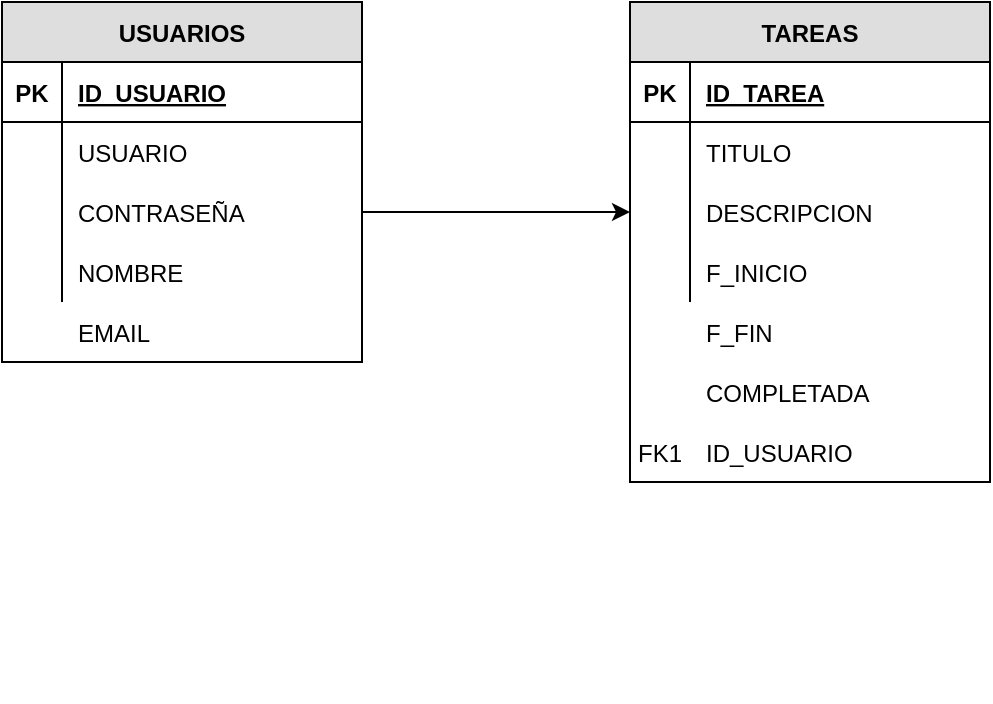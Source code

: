 <mxfile version="15.4.0" type="device"><diagram id="2tHCMX2k4iXWkyPqkV9n" name="AGKAN"><mxGraphModel dx="1072" dy="792" grid="1" gridSize="10" guides="1" tooltips="1" connect="1" arrows="1" fold="1" page="1" pageScale="1" pageWidth="827" pageHeight="1169" math="0" shadow="0"><root><mxCell id="0"/><mxCell id="1" parent="0"/><mxCell id="DmEqzcWNhaLBJRSTuJVh-18" value="" style="group" parent="1" vertex="1" connectable="0"><mxGeometry x="100" y="120" width="180" height="350" as="geometry"/></mxCell><mxCell id="DmEqzcWNhaLBJRSTuJVh-1" value="USUARIOS" style="shape=table;startSize=30;container=1;collapsible=1;childLayout=tableLayout;fixedRows=1;rowLines=0;fontStyle=1;align=center;resizeLast=1;labelBackgroundColor=none;fillColor=#DEDEDE;" parent="DmEqzcWNhaLBJRSTuJVh-18" vertex="1"><mxGeometry width="180" height="180" as="geometry"/></mxCell><mxCell id="DmEqzcWNhaLBJRSTuJVh-2" value="" style="shape=partialRectangle;collapsible=0;dropTarget=0;pointerEvents=0;fillColor=none;top=0;left=0;bottom=1;right=0;points=[[0,0.5],[1,0.5]];portConstraint=eastwest;" parent="DmEqzcWNhaLBJRSTuJVh-1" vertex="1"><mxGeometry y="30" width="180" height="30" as="geometry"/></mxCell><mxCell id="DmEqzcWNhaLBJRSTuJVh-3" value="PK" style="shape=partialRectangle;connectable=0;fillColor=none;top=0;left=0;bottom=0;right=0;fontStyle=1;overflow=hidden;" parent="DmEqzcWNhaLBJRSTuJVh-2" vertex="1"><mxGeometry width="30" height="30" as="geometry"><mxRectangle width="30" height="30" as="alternateBounds"/></mxGeometry></mxCell><mxCell id="DmEqzcWNhaLBJRSTuJVh-4" value="ID_USUARIO" style="shape=partialRectangle;connectable=0;fillColor=none;top=0;left=0;bottom=0;right=0;align=left;spacingLeft=6;fontStyle=5;overflow=hidden;" parent="DmEqzcWNhaLBJRSTuJVh-2" vertex="1"><mxGeometry x="30" width="150" height="30" as="geometry"><mxRectangle width="150" height="30" as="alternateBounds"/></mxGeometry></mxCell><mxCell id="DmEqzcWNhaLBJRSTuJVh-5" value="" style="shape=partialRectangle;collapsible=0;dropTarget=0;pointerEvents=0;fillColor=none;top=0;left=0;bottom=0;right=0;points=[[0,0.5],[1,0.5]];portConstraint=eastwest;" parent="DmEqzcWNhaLBJRSTuJVh-1" vertex="1"><mxGeometry y="60" width="180" height="30" as="geometry"/></mxCell><mxCell id="DmEqzcWNhaLBJRSTuJVh-6" value="" style="shape=partialRectangle;connectable=0;fillColor=none;top=0;left=0;bottom=0;right=0;editable=1;overflow=hidden;" parent="DmEqzcWNhaLBJRSTuJVh-5" vertex="1"><mxGeometry width="30" height="30" as="geometry"><mxRectangle width="30" height="30" as="alternateBounds"/></mxGeometry></mxCell><mxCell id="DmEqzcWNhaLBJRSTuJVh-7" value="USUARIO" style="shape=partialRectangle;connectable=0;fillColor=none;top=0;left=0;bottom=0;right=0;align=left;spacingLeft=6;overflow=hidden;" parent="DmEqzcWNhaLBJRSTuJVh-5" vertex="1"><mxGeometry x="30" width="150" height="30" as="geometry"><mxRectangle width="150" height="30" as="alternateBounds"/></mxGeometry></mxCell><mxCell id="DmEqzcWNhaLBJRSTuJVh-8" value="" style="shape=partialRectangle;collapsible=0;dropTarget=0;pointerEvents=0;fillColor=none;top=0;left=0;bottom=0;right=0;points=[[0,0.5],[1,0.5]];portConstraint=eastwest;" parent="DmEqzcWNhaLBJRSTuJVh-1" vertex="1"><mxGeometry y="90" width="180" height="30" as="geometry"/></mxCell><mxCell id="DmEqzcWNhaLBJRSTuJVh-9" value="" style="shape=partialRectangle;connectable=0;fillColor=none;top=0;left=0;bottom=0;right=0;editable=1;overflow=hidden;" parent="DmEqzcWNhaLBJRSTuJVh-8" vertex="1"><mxGeometry width="30" height="30" as="geometry"><mxRectangle width="30" height="30" as="alternateBounds"/></mxGeometry></mxCell><mxCell id="DmEqzcWNhaLBJRSTuJVh-10" value="CONTRASEÑA" style="shape=partialRectangle;connectable=0;fillColor=none;top=0;left=0;bottom=0;right=0;align=left;spacingLeft=6;overflow=hidden;" parent="DmEqzcWNhaLBJRSTuJVh-8" vertex="1"><mxGeometry x="30" width="150" height="30" as="geometry"><mxRectangle width="150" height="30" as="alternateBounds"/></mxGeometry></mxCell><mxCell id="DmEqzcWNhaLBJRSTuJVh-11" value="" style="shape=partialRectangle;collapsible=0;dropTarget=0;pointerEvents=0;fillColor=none;top=0;left=0;bottom=0;right=0;points=[[0,0.5],[1,0.5]];portConstraint=eastwest;" parent="DmEqzcWNhaLBJRSTuJVh-1" vertex="1"><mxGeometry y="120" width="180" height="30" as="geometry"/></mxCell><mxCell id="DmEqzcWNhaLBJRSTuJVh-12" value="" style="shape=partialRectangle;connectable=0;fillColor=none;top=0;left=0;bottom=0;right=0;editable=1;overflow=hidden;" parent="DmEqzcWNhaLBJRSTuJVh-11" vertex="1"><mxGeometry width="30" height="30" as="geometry"><mxRectangle width="30" height="30" as="alternateBounds"/></mxGeometry></mxCell><mxCell id="DmEqzcWNhaLBJRSTuJVh-13" value="NOMBRE" style="shape=partialRectangle;connectable=0;fillColor=none;top=0;left=0;bottom=0;right=0;align=left;spacingLeft=6;overflow=hidden;" parent="DmEqzcWNhaLBJRSTuJVh-11" vertex="1"><mxGeometry x="30" width="150" height="30" as="geometry"><mxRectangle width="150" height="30" as="alternateBounds"/></mxGeometry></mxCell><mxCell id="DmEqzcWNhaLBJRSTuJVh-16" value="EMAIL" style="shape=partialRectangle;connectable=0;fillColor=none;top=0;left=0;bottom=0;right=0;align=left;spacingLeft=6;overflow=hidden;" parent="DmEqzcWNhaLBJRSTuJVh-18" vertex="1"><mxGeometry x="30" y="150" width="150" height="30" as="geometry"><mxRectangle width="150" height="30" as="alternateBounds"/></mxGeometry></mxCell><mxCell id="2jnT9raSsiOlbDvxEyMM-5" style="edgeStyle=orthogonalEdgeStyle;rounded=0;orthogonalLoop=1;jettySize=auto;html=1;entryX=0;entryY=0.5;entryDx=0;entryDy=0;fontColor=#FFFFFF;exitX=1;exitY=0.5;exitDx=0;exitDy=0;" parent="1" source="DmEqzcWNhaLBJRSTuJVh-8" target="rCFzSjIYGSq4RUT0a3A1-61" edge="1"><mxGeometry relative="1" as="geometry"><mxPoint x="1060" y="225" as="sourcePoint"/></mxGeometry></mxCell><mxCell id="2jnT9raSsiOlbDvxEyMM-8" value="" style="group" parent="1" vertex="1" connectable="0"><mxGeometry x="414" y="120" width="180" height="350" as="geometry"/></mxCell><mxCell id="rCFzSjIYGSq4RUT0a3A1-53" value="" style="group" parent="2jnT9raSsiOlbDvxEyMM-8" vertex="1" connectable="0"><mxGeometry width="180" height="350" as="geometry"/></mxCell><mxCell id="rCFzSjIYGSq4RUT0a3A1-54" value="TAREAS" style="shape=table;startSize=30;container=1;collapsible=1;childLayout=tableLayout;fixedRows=1;rowLines=0;fontStyle=1;align=center;resizeLast=1;labelBackgroundColor=none;fillColor=#DEDEDE;" parent="rCFzSjIYGSq4RUT0a3A1-53" vertex="1"><mxGeometry width="180" height="240" as="geometry"/></mxCell><mxCell id="rCFzSjIYGSq4RUT0a3A1-55" value="" style="shape=partialRectangle;collapsible=0;dropTarget=0;pointerEvents=0;fillColor=none;top=0;left=0;bottom=1;right=0;points=[[0,0.5],[1,0.5]];portConstraint=eastwest;" parent="rCFzSjIYGSq4RUT0a3A1-54" vertex="1"><mxGeometry y="30" width="180" height="30" as="geometry"/></mxCell><mxCell id="rCFzSjIYGSq4RUT0a3A1-56" value="PK" style="shape=partialRectangle;connectable=0;fillColor=none;top=0;left=0;bottom=0;right=0;fontStyle=1;overflow=hidden;" parent="rCFzSjIYGSq4RUT0a3A1-55" vertex="1"><mxGeometry width="30" height="30" as="geometry"><mxRectangle width="30" height="30" as="alternateBounds"/></mxGeometry></mxCell><mxCell id="rCFzSjIYGSq4RUT0a3A1-57" value="ID_TAREA" style="shape=partialRectangle;connectable=0;fillColor=none;top=0;left=0;bottom=0;right=0;align=left;spacingLeft=6;fontStyle=5;overflow=hidden;" parent="rCFzSjIYGSq4RUT0a3A1-55" vertex="1"><mxGeometry x="30" width="150" height="30" as="geometry"><mxRectangle width="150" height="30" as="alternateBounds"/></mxGeometry></mxCell><mxCell id="rCFzSjIYGSq4RUT0a3A1-58" value="" style="shape=partialRectangle;collapsible=0;dropTarget=0;pointerEvents=0;fillColor=none;top=0;left=0;bottom=0;right=0;points=[[0,0.5],[1,0.5]];portConstraint=eastwest;" parent="rCFzSjIYGSq4RUT0a3A1-54" vertex="1"><mxGeometry y="60" width="180" height="30" as="geometry"/></mxCell><mxCell id="rCFzSjIYGSq4RUT0a3A1-59" value="" style="shape=partialRectangle;connectable=0;fillColor=none;top=0;left=0;bottom=0;right=0;editable=1;overflow=hidden;" parent="rCFzSjIYGSq4RUT0a3A1-58" vertex="1"><mxGeometry width="30" height="30" as="geometry"><mxRectangle width="30" height="30" as="alternateBounds"/></mxGeometry></mxCell><mxCell id="rCFzSjIYGSq4RUT0a3A1-60" value="TITULO" style="shape=partialRectangle;connectable=0;fillColor=none;top=0;left=0;bottom=0;right=0;align=left;spacingLeft=6;overflow=hidden;" parent="rCFzSjIYGSq4RUT0a3A1-58" vertex="1"><mxGeometry x="30" width="150" height="30" as="geometry"><mxRectangle width="150" height="30" as="alternateBounds"/></mxGeometry></mxCell><mxCell id="rCFzSjIYGSq4RUT0a3A1-61" value="" style="shape=partialRectangle;collapsible=0;dropTarget=0;pointerEvents=0;fillColor=none;top=0;left=0;bottom=0;right=0;points=[[0,0.5],[1,0.5]];portConstraint=eastwest;" parent="rCFzSjIYGSq4RUT0a3A1-54" vertex="1"><mxGeometry y="90" width="180" height="30" as="geometry"/></mxCell><mxCell id="rCFzSjIYGSq4RUT0a3A1-62" value="" style="shape=partialRectangle;connectable=0;fillColor=none;top=0;left=0;bottom=0;right=0;editable=1;overflow=hidden;" parent="rCFzSjIYGSq4RUT0a3A1-61" vertex="1"><mxGeometry width="30" height="30" as="geometry"><mxRectangle width="30" height="30" as="alternateBounds"/></mxGeometry></mxCell><mxCell id="rCFzSjIYGSq4RUT0a3A1-63" value="DESCRIPCION" style="shape=partialRectangle;connectable=0;fillColor=none;top=0;left=0;bottom=0;right=0;align=left;spacingLeft=6;overflow=hidden;" parent="rCFzSjIYGSq4RUT0a3A1-61" vertex="1"><mxGeometry x="30" width="150" height="30" as="geometry"><mxRectangle width="150" height="30" as="alternateBounds"/></mxGeometry></mxCell><mxCell id="rCFzSjIYGSq4RUT0a3A1-64" value="" style="shape=partialRectangle;collapsible=0;dropTarget=0;pointerEvents=0;fillColor=none;top=0;left=0;bottom=0;right=0;points=[[0,0.5],[1,0.5]];portConstraint=eastwest;" parent="rCFzSjIYGSq4RUT0a3A1-54" vertex="1"><mxGeometry y="120" width="180" height="30" as="geometry"/></mxCell><mxCell id="rCFzSjIYGSq4RUT0a3A1-65" value="" style="shape=partialRectangle;connectable=0;fillColor=none;top=0;left=0;bottom=0;right=0;editable=1;overflow=hidden;" parent="rCFzSjIYGSq4RUT0a3A1-64" vertex="1"><mxGeometry width="30" height="30" as="geometry"><mxRectangle width="30" height="30" as="alternateBounds"/></mxGeometry></mxCell><mxCell id="rCFzSjIYGSq4RUT0a3A1-66" value="F_INICIO" style="shape=partialRectangle;connectable=0;fillColor=none;top=0;left=0;bottom=0;right=0;align=left;spacingLeft=6;overflow=hidden;" parent="rCFzSjIYGSq4RUT0a3A1-64" vertex="1"><mxGeometry x="30" width="150" height="30" as="geometry"><mxRectangle width="150" height="30" as="alternateBounds"/></mxGeometry></mxCell><mxCell id="rCFzSjIYGSq4RUT0a3A1-67" value="COMPLETADA" style="shape=partialRectangle;connectable=0;fillColor=none;top=0;left=0;bottom=0;right=0;align=left;spacingLeft=6;overflow=hidden;" parent="rCFzSjIYGSq4RUT0a3A1-53" vertex="1"><mxGeometry x="30" y="180" width="150" height="30" as="geometry"><mxRectangle width="150" height="30" as="alternateBounds"/></mxGeometry></mxCell><mxCell id="rCFzSjIYGSq4RUT0a3A1-70" value="ID_USUARIO" style="shape=partialRectangle;connectable=0;fillColor=none;top=0;left=0;bottom=0;right=0;align=left;spacingLeft=6;overflow=hidden;" parent="rCFzSjIYGSq4RUT0a3A1-53" vertex="1"><mxGeometry x="30" y="210" width="150" height="30" as="geometry"><mxRectangle width="150" height="30" as="alternateBounds"/></mxGeometry></mxCell><mxCell id="2jnT9raSsiOlbDvxEyMM-7" value="FK1" style="shape=partialRectangle;connectable=0;fillColor=none;top=0;left=0;bottom=0;right=0;editable=1;overflow=hidden;" parent="rCFzSjIYGSq4RUT0a3A1-53" vertex="1"><mxGeometry y="210" width="30" height="30" as="geometry"><mxRectangle width="30" height="30" as="alternateBounds"/></mxGeometry></mxCell><mxCell id="Ipk6lH8GQZlAEamTBd1J-1" value="F_FIN" style="shape=partialRectangle;connectable=0;fillColor=none;top=0;left=0;bottom=0;right=0;align=left;spacingLeft=6;overflow=hidden;" vertex="1" parent="rCFzSjIYGSq4RUT0a3A1-53"><mxGeometry x="30" y="150" width="150" height="30" as="geometry"><mxRectangle width="150" height="30" as="alternateBounds"/></mxGeometry></mxCell><mxCell id="2jnT9raSsiOlbDvxEyMM-6" value="F" style="text;html=1;align=center;verticalAlign=middle;resizable=0;points=[];autosize=1;strokeColor=none;fillColor=none;fontColor=#FFFFFF;" parent="2jnT9raSsiOlbDvxEyMM-8" vertex="1"><mxGeometry x="10" y="240" width="20" height="20" as="geometry"/></mxCell></root></mxGraphModel></diagram></mxfile>
